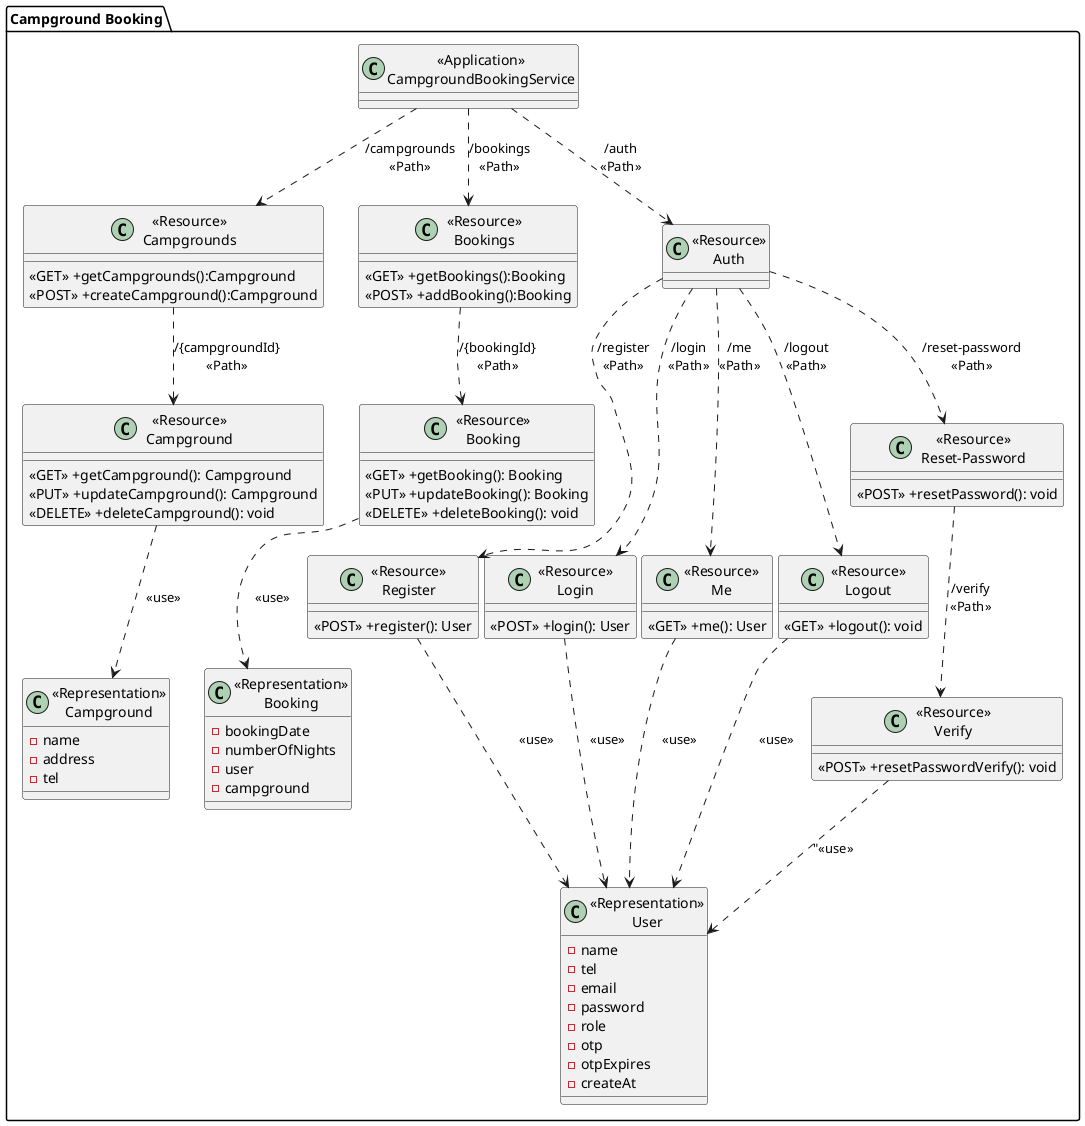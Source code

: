 @startuml
top to bottom direction
package "Campground Booking" {
    class "<<Application>>\nCampgroundBookingService" as CampgroundBookingService{}

    class "<<Resource>>\nCampgrounds" as ResourceCampgrounds{
        <<GET>> +getCampgrounds():Campground
        <<POST>> +createCampground():Campground
    }

    class "<<Resource>>\nCampground" as ResourceCampground {
        <<GET>> +getCampground(): Campground
        <<PUT>> +updateCampground(): Campground
        <<DELETE>> +deleteCampground(): void
    }

    class "<<Representation>>\nCampground" as RepresentationCampground {
        -name
        -address
        -tel
    }

    class "<<Resource>>\nBookings" as ResourceBookings{
        <<GET>> +getBookings():Booking
        <<POST>> +addBooking():Booking
    }

    class "<<Resource>>\nBooking" as ResourceBooking {
        <<GET>> +getBooking(): Booking
        <<PUT>> +updateBooking(): Booking
        <<DELETE>> +deleteBooking(): void
    }

    class "<<Representation>>\nBooking" as RepresentationBooking {
        -bookingDate
        -numberOfNights
        -user
        -campground
    }

    class "<<Resource>>\nAuth" as ResourceAuth {}

    class "<<Resource>>\nRegister" as ResourceRegister {
        <<POST>> +register(): User
    }

    class "<<Resource>>\nLogin" as ResourceLogin {
        <<POST>> +login(): User
    }

    class "<<Resource>>\nMe" as ResourceMe {
        <<GET>> +me(): User
    }

    class "<<Resource>>\nLogout" as ResourceLogout {
        <<GET>> +logout(): void
    }

    class "<<Resource>>\nReset-Password" as ResourceResetPassword {
        <<POST>> +resetPassword(): void
    }

    class "<<Resource>>\nVerify" as ResourceVerify {
        <<POST>> +resetPasswordVerify(): void
    }

    class "<<Representation>>\nUser" as RepresentationUser {
        -name
        -tel
        -email
        -password
        -role
        -otp 
        -otpExpires 
        -createAt
    }

}

CampgroundBookingService ..> ResourceCampgrounds:"/campgrounds\n<<Path>>"
ResourceCampgrounds ..> ResourceCampground: "/{campgroundId}\n<<Path>>"
ResourceCampground ..> RepresentationCampground: "<<use>>"

CampgroundBookingService ..> ResourceBookings:"/bookings\n<<Path>>"
ResourceBookings ..> ResourceBooking: "/{bookingId}\n<<Path>>"
ResourceBooking ..> RepresentationBooking: "<<use>>"

CampgroundBookingService ..> ResourceAuth:"/auth\n<<Path>>"
ResourceAuth ..> ResourceRegister: "/register\n<<Path>>"
ResourceAuth ..> ResourceLogin: "/login\n<<Path>>"
ResourceAuth ..> ResourceMe: "/me\n<<Path>>"
ResourceAuth ..> ResourceLogout: "/logout\n<<Path>>"
ResourceAuth ..> ResourceResetPassword: "/reset-password\n<<Path>>"
ResourceResetPassword ..> ResourceVerify: "/verify\n<<Path>>"
ResourceRegister ..> RepresentationUser: "<<use>>"
ResourceLogin ..> RepresentationUser: "<<use>>"
ResourceMe ..> RepresentationUser: "<<use>>"
ResourceLogout ..> RepresentationUser: "<<use>>"
ResourceVerify ..> RepresentationUser: "<<use>>

@enduml